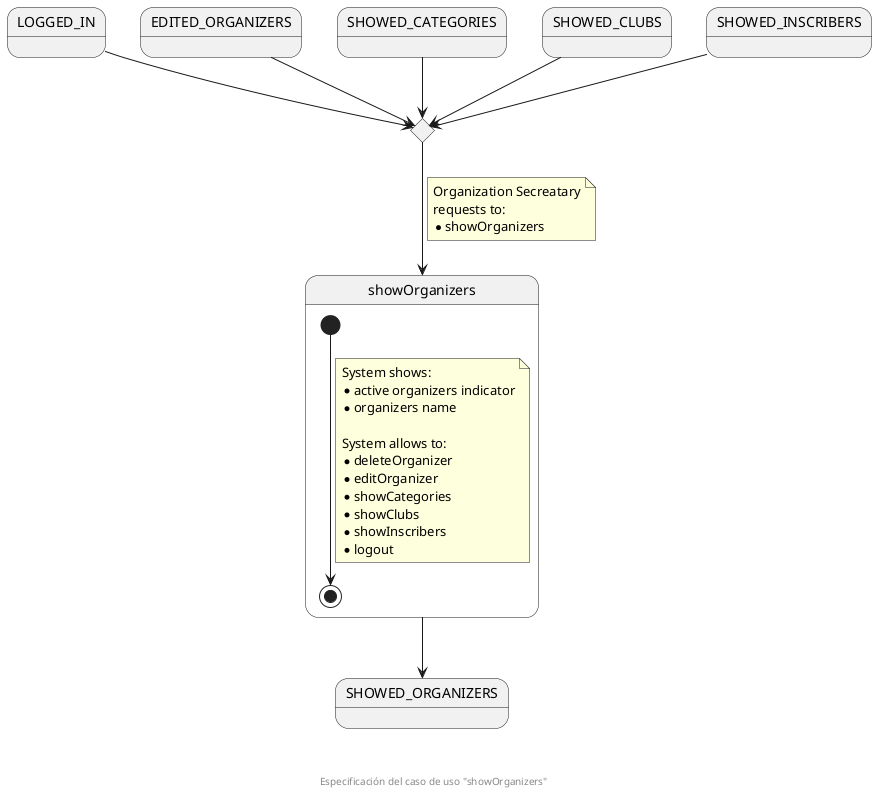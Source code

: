 @startuml
state LOGGED_IN
state EDITED_ORGANIZERS
state SHOWED_CATEGORIES
state SHOWED_CLUBS
state SHOWED_INSCRIBERS

state enterShowOrganizersCHC <<choice>>

state showOrganizers {
  [*] --> [*]
  note on link
    System shows:
    * active organizers indicator
    * organizers name

    System allows to:
    * deleteOrganizer
    * editOrganizer
    * showCategories
    * showClubs
    * showInscribers
    * logout
  end note
}
state SHOWED_ORGANIZERS

LOGGED_IN --> enterShowOrganizersCHC
EDITED_ORGANIZERS --> enterShowOrganizersCHC
SHOWED_CATEGORIES --> enterShowOrganizersCHC
SHOWED_CLUBS --> enterShowOrganizersCHC
SHOWED_INSCRIBERS --> enterShowOrganizersCHC

enterShowOrganizersCHC --> showOrganizers
note on link
  Organization Secreatary
  requests to:
  * showOrganizers
end note
showOrganizers --> SHOWED_ORGANIZERS

footer \n\n\n Especificación del caso de uso "showOrganizers"
@enduml
